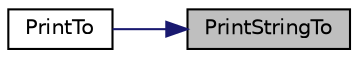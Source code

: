 digraph "PrintStringTo"
{
 // INTERACTIVE_SVG=YES
 // LATEX_PDF_SIZE
  bgcolor="transparent";
  edge [fontname="Helvetica",fontsize="10",labelfontname="Helvetica",labelfontsize="10"];
  node [fontname="Helvetica",fontsize="10",shape=record];
  rankdir="RL";
  Node1 [label="PrintStringTo",height=0.2,width=0.4,color="black", fillcolor="grey75", style="filled", fontcolor="black",tooltip=" "];
  Node1 -> Node2 [dir="back",color="midnightblue",fontsize="10",style="solid",fontname="Helvetica"];
  Node2 [label="PrintTo",height=0.2,width=0.4,color="black",URL="$d0/da7/namespacetesting_1_1internal_af59b4f5d83276cd807c45063b14bad44.html#af59b4f5d83276cd807c45063b14bad44",tooltip=" "];
}
